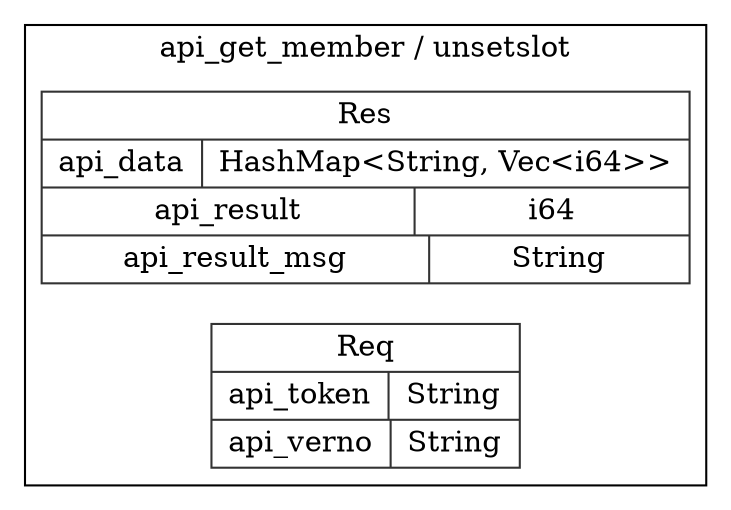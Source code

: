 digraph {
  rankdir=LR;
  subgraph cluster_0 {
    label="api_get_member / unsetslot";
    node [style="filled", color=white, style="solid", color=gray20];
    api_get_member__unsetslot__Res [label="<Res> Res  | { api_data | <api_data> HashMap\<String, Vec\<i64\>\> } | { api_result | <api_result> i64 } | { api_result_msg | <api_result_msg> String }", shape=record];
    api_get_member__unsetslot__Req [label="<Req> Req  | { api_token | <api_token> String } | { api_verno | <api_verno> String }", shape=record];
  }
}

